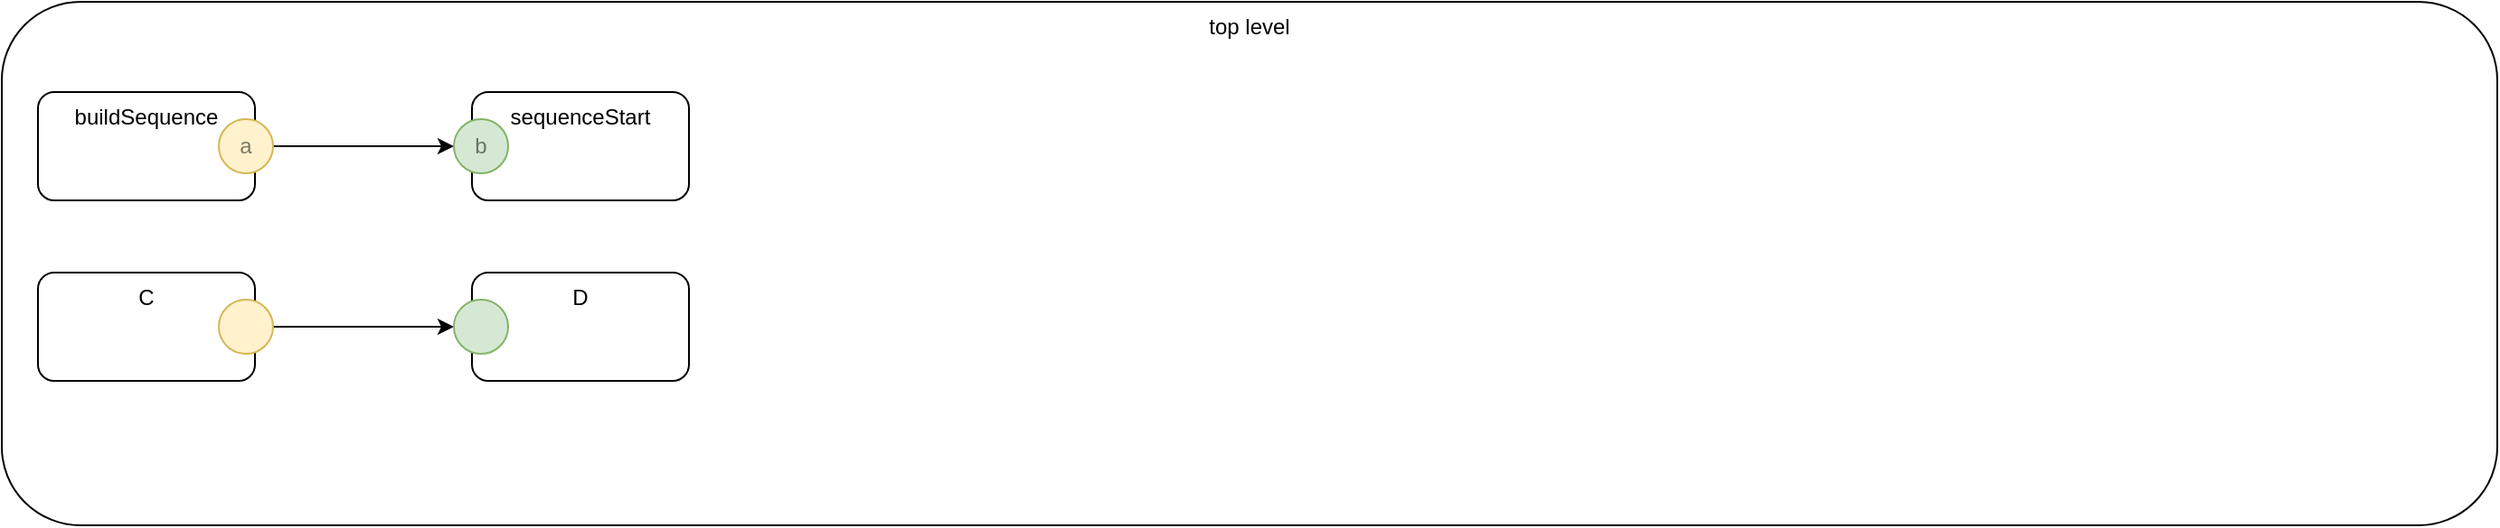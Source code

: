 <mxfile version="14.6.13" type="device"><diagram id="UL2OmWR_p9KJ0XYvqh1g" name="Page-1"><mxGraphModel dx="1106" dy="776" grid="1" gridSize="10" guides="1" tooltips="1" connect="1" arrows="1" fold="1" page="1" pageScale="1" pageWidth="1100" pageHeight="850" math="0" shadow="0"><root><mxCell id="0"/><mxCell id="1" parent="0"/><mxCell id="ybbTwsdQuFU4afnuUeu4-42" value="top level" style="rounded=1;whiteSpace=wrap;html=1;verticalAlign=top;" parent="1" vertex="1"><mxGeometry x="60" y="110" width="1380" height="290" as="geometry"/></mxCell><mxCell id="ybbTwsdQuFU4afnuUeu4-1" value="buildSequence" style="rounded=1;whiteSpace=wrap;html=1;verticalAlign=top;" parent="1" vertex="1"><mxGeometry x="80" y="160" width="120" height="60" as="geometry"/></mxCell><mxCell id="ybbTwsdQuFU4afnuUeu4-10" style="edgeStyle=orthogonalEdgeStyle;rounded=0;orthogonalLoop=1;jettySize=auto;html=1;exitX=1;exitY=0.5;exitDx=0;exitDy=0;entryX=0;entryY=0.5;entryDx=0;entryDy=0;" parent="1" source="ybbTwsdQuFU4afnuUeu4-5" target="ybbTwsdQuFU4afnuUeu4-9" edge="1"><mxGeometry relative="1" as="geometry"/></mxCell><mxCell id="ybbTwsdQuFU4afnuUeu4-5" value="a" style="ellipse;whiteSpace=wrap;html=1;aspect=fixed;fillColor=#fff2cc;align=center;strokeColor=#d6b656;textOpacity=50;" parent="1" vertex="1"><mxGeometry x="180" y="175" width="30" height="30" as="geometry"/></mxCell><mxCell id="ybbTwsdQuFU4afnuUeu4-7" value="sequenceStart" style="rounded=1;whiteSpace=wrap;html=1;verticalAlign=top;" parent="1" vertex="1"><mxGeometry x="320" y="160" width="120" height="60" as="geometry"/></mxCell><mxCell id="ybbTwsdQuFU4afnuUeu4-9" value="b" style="ellipse;whiteSpace=wrap;html=1;aspect=fixed;fillColor=#d5e8d4;align=center;strokeColor=#82b366;textOpacity=50;" parent="1" vertex="1"><mxGeometry x="310" y="175" width="30" height="30" as="geometry"/></mxCell><mxCell id="c50WZb9qID3ejbKd841O-1" value="C" style="rounded=1;whiteSpace=wrap;html=1;verticalAlign=top;" vertex="1" parent="1"><mxGeometry x="80" y="260" width="120" height="60" as="geometry"/></mxCell><mxCell id="c50WZb9qID3ejbKd841O-2" style="edgeStyle=orthogonalEdgeStyle;rounded=0;orthogonalLoop=1;jettySize=auto;html=1;exitX=1;exitY=0.5;exitDx=0;exitDy=0;entryX=0;entryY=0.5;entryDx=0;entryDy=0;" edge="1" parent="1" source="c50WZb9qID3ejbKd841O-3" target="c50WZb9qID3ejbKd841O-5"><mxGeometry relative="1" as="geometry"/></mxCell><mxCell id="c50WZb9qID3ejbKd841O-3" value="" style="ellipse;whiteSpace=wrap;html=1;aspect=fixed;fillColor=#fff2cc;align=center;strokeColor=#d6b656;textOpacity=50;" vertex="1" parent="1"><mxGeometry x="180" y="275" width="30" height="30" as="geometry"/></mxCell><mxCell id="c50WZb9qID3ejbKd841O-4" value="D" style="rounded=1;whiteSpace=wrap;html=1;verticalAlign=top;" vertex="1" parent="1"><mxGeometry x="320" y="260" width="120" height="60" as="geometry"/></mxCell><mxCell id="c50WZb9qID3ejbKd841O-5" value="" style="ellipse;whiteSpace=wrap;html=1;aspect=fixed;fillColor=#d5e8d4;align=center;strokeColor=#82b366;textOpacity=50;" vertex="1" parent="1"><mxGeometry x="310" y="275" width="30" height="30" as="geometry"/></mxCell></root></mxGraphModel></diagram></mxfile>